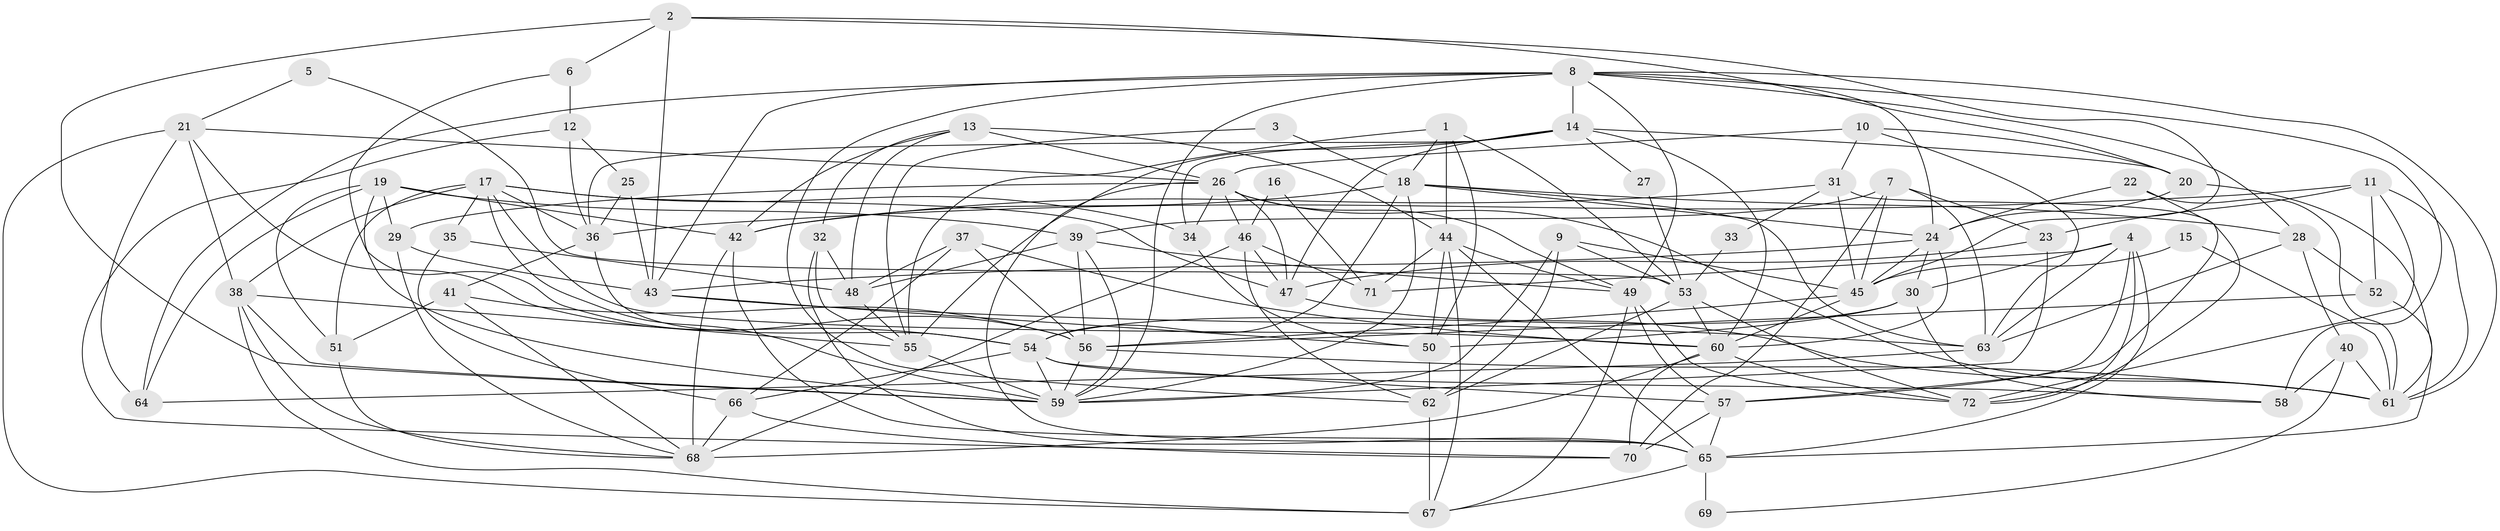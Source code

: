 // original degree distribution, {3: 0.22377622377622378, 2: 0.16083916083916083, 5: 0.22377622377622378, 6: 0.08391608391608392, 4: 0.25874125874125875, 7: 0.04195804195804196, 8: 0.006993006993006993}
// Generated by graph-tools (version 1.1) at 2025/50/03/09/25 03:50:09]
// undirected, 72 vertices, 199 edges
graph export_dot {
graph [start="1"]
  node [color=gray90,style=filled];
  1;
  2;
  3;
  4;
  5;
  6;
  7;
  8;
  9;
  10;
  11;
  12;
  13;
  14;
  15;
  16;
  17;
  18;
  19;
  20;
  21;
  22;
  23;
  24;
  25;
  26;
  27;
  28;
  29;
  30;
  31;
  32;
  33;
  34;
  35;
  36;
  37;
  38;
  39;
  40;
  41;
  42;
  43;
  44;
  45;
  46;
  47;
  48;
  49;
  50;
  51;
  52;
  53;
  54;
  55;
  56;
  57;
  58;
  59;
  60;
  61;
  62;
  63;
  64;
  65;
  66;
  67;
  68;
  69;
  70;
  71;
  72;
  1 -- 18 [weight=1.0];
  1 -- 44 [weight=1.0];
  1 -- 50 [weight=1.0];
  1 -- 53 [weight=1.0];
  1 -- 55 [weight=1.0];
  2 -- 6 [weight=1.0];
  2 -- 20 [weight=1.0];
  2 -- 43 [weight=1.0];
  2 -- 45 [weight=1.0];
  2 -- 59 [weight=1.0];
  3 -- 18 [weight=1.0];
  3 -- 55 [weight=1.0];
  4 -- 30 [weight=1.0];
  4 -- 57 [weight=1.0];
  4 -- 63 [weight=1.0];
  4 -- 65 [weight=1.0];
  4 -- 71 [weight=1.0];
  4 -- 72 [weight=1.0];
  5 -- 21 [weight=1.0];
  5 -- 53 [weight=1.0];
  6 -- 12 [weight=1.0];
  6 -- 56 [weight=1.0];
  7 -- 23 [weight=1.0];
  7 -- 39 [weight=1.0];
  7 -- 45 [weight=1.0];
  7 -- 63 [weight=1.0];
  7 -- 70 [weight=1.0];
  8 -- 14 [weight=2.0];
  8 -- 24 [weight=1.0];
  8 -- 28 [weight=1.0];
  8 -- 43 [weight=1.0];
  8 -- 49 [weight=1.0];
  8 -- 58 [weight=1.0];
  8 -- 59 [weight=1.0];
  8 -- 61 [weight=1.0];
  8 -- 62 [weight=1.0];
  8 -- 64 [weight=1.0];
  9 -- 45 [weight=1.0];
  9 -- 53 [weight=1.0];
  9 -- 59 [weight=1.0];
  9 -- 62 [weight=1.0];
  10 -- 20 [weight=1.0];
  10 -- 26 [weight=1.0];
  10 -- 31 [weight=1.0];
  10 -- 63 [weight=1.0];
  11 -- 23 [weight=1.0];
  11 -- 36 [weight=1.0];
  11 -- 52 [weight=1.0];
  11 -- 61 [weight=1.0];
  11 -- 72 [weight=1.0];
  12 -- 25 [weight=1.0];
  12 -- 36 [weight=1.0];
  12 -- 70 [weight=1.0];
  13 -- 26 [weight=2.0];
  13 -- 32 [weight=1.0];
  13 -- 42 [weight=1.0];
  13 -- 44 [weight=1.0];
  13 -- 48 [weight=1.0];
  14 -- 20 [weight=1.0];
  14 -- 27 [weight=1.0];
  14 -- 34 [weight=1.0];
  14 -- 36 [weight=1.0];
  14 -- 47 [weight=1.0];
  14 -- 55 [weight=1.0];
  14 -- 60 [weight=1.0];
  15 -- 45 [weight=1.0];
  15 -- 61 [weight=1.0];
  16 -- 46 [weight=1.0];
  16 -- 71 [weight=1.0];
  17 -- 34 [weight=1.0];
  17 -- 35 [weight=1.0];
  17 -- 36 [weight=1.0];
  17 -- 38 [weight=1.0];
  17 -- 47 [weight=1.0];
  17 -- 51 [weight=1.0];
  17 -- 59 [weight=1.0];
  17 -- 60 [weight=1.0];
  18 -- 24 [weight=1.0];
  18 -- 28 [weight=1.0];
  18 -- 42 [weight=1.0];
  18 -- 54 [weight=1.0];
  18 -- 59 [weight=1.0];
  18 -- 63 [weight=1.0];
  19 -- 29 [weight=1.0];
  19 -- 39 [weight=1.0];
  19 -- 42 [weight=1.0];
  19 -- 51 [weight=1.0];
  19 -- 59 [weight=1.0];
  19 -- 64 [weight=1.0];
  20 -- 24 [weight=1.0];
  20 -- 61 [weight=1.0];
  21 -- 26 [weight=1.0];
  21 -- 38 [weight=1.0];
  21 -- 54 [weight=1.0];
  21 -- 64 [weight=1.0];
  21 -- 67 [weight=1.0];
  22 -- 24 [weight=1.0];
  22 -- 57 [weight=1.0];
  22 -- 61 [weight=1.0];
  23 -- 47 [weight=1.0];
  23 -- 59 [weight=1.0];
  24 -- 30 [weight=1.0];
  24 -- 43 [weight=1.0];
  24 -- 45 [weight=1.0];
  24 -- 60 [weight=1.0];
  25 -- 36 [weight=1.0];
  25 -- 43 [weight=1.0];
  26 -- 29 [weight=1.0];
  26 -- 34 [weight=1.0];
  26 -- 46 [weight=1.0];
  26 -- 47 [weight=1.0];
  26 -- 49 [weight=1.0];
  26 -- 61 [weight=1.0];
  26 -- 65 [weight=1.0];
  27 -- 53 [weight=1.0];
  28 -- 40 [weight=1.0];
  28 -- 52 [weight=1.0];
  28 -- 63 [weight=1.0];
  29 -- 43 [weight=1.0];
  29 -- 68 [weight=1.0];
  30 -- 50 [weight=1.0];
  30 -- 54 [weight=1.0];
  30 -- 58 [weight=1.0];
  31 -- 33 [weight=1.0];
  31 -- 42 [weight=1.0];
  31 -- 45 [weight=1.0];
  31 -- 72 [weight=1.0];
  32 -- 48 [weight=1.0];
  32 -- 55 [weight=1.0];
  32 -- 65 [weight=1.0];
  33 -- 53 [weight=1.0];
  34 -- 50 [weight=1.0];
  35 -- 48 [weight=1.0];
  35 -- 66 [weight=1.0];
  36 -- 41 [weight=1.0];
  36 -- 54 [weight=1.0];
  37 -- 48 [weight=1.0];
  37 -- 56 [weight=1.0];
  37 -- 60 [weight=1.0];
  37 -- 66 [weight=1.0];
  38 -- 55 [weight=2.0];
  38 -- 59 [weight=1.0];
  38 -- 67 [weight=2.0];
  38 -- 68 [weight=1.0];
  39 -- 48 [weight=1.0];
  39 -- 49 [weight=1.0];
  39 -- 56 [weight=1.0];
  39 -- 59 [weight=1.0];
  40 -- 58 [weight=1.0];
  40 -- 61 [weight=1.0];
  40 -- 69 [weight=1.0];
  41 -- 51 [weight=1.0];
  41 -- 56 [weight=1.0];
  41 -- 68 [weight=1.0];
  42 -- 65 [weight=1.0];
  42 -- 68 [weight=1.0];
  43 -- 50 [weight=1.0];
  43 -- 63 [weight=1.0];
  44 -- 49 [weight=1.0];
  44 -- 50 [weight=1.0];
  44 -- 65 [weight=1.0];
  44 -- 67 [weight=1.0];
  44 -- 71 [weight=1.0];
  45 -- 56 [weight=1.0];
  45 -- 60 [weight=1.0];
  46 -- 47 [weight=1.0];
  46 -- 62 [weight=1.0];
  46 -- 68 [weight=1.0];
  46 -- 71 [weight=1.0];
  47 -- 61 [weight=1.0];
  48 -- 55 [weight=1.0];
  49 -- 57 [weight=1.0];
  49 -- 67 [weight=1.0];
  49 -- 72 [weight=1.0];
  50 -- 62 [weight=1.0];
  51 -- 68 [weight=1.0];
  52 -- 56 [weight=1.0];
  52 -- 65 [weight=2.0];
  53 -- 60 [weight=1.0];
  53 -- 62 [weight=1.0];
  53 -- 72 [weight=1.0];
  54 -- 57 [weight=1.0];
  54 -- 58 [weight=1.0];
  54 -- 59 [weight=1.0];
  54 -- 66 [weight=1.0];
  55 -- 59 [weight=1.0];
  56 -- 59 [weight=1.0];
  56 -- 61 [weight=1.0];
  57 -- 65 [weight=1.0];
  57 -- 70 [weight=1.0];
  60 -- 68 [weight=2.0];
  60 -- 70 [weight=1.0];
  60 -- 72 [weight=1.0];
  62 -- 67 [weight=1.0];
  63 -- 64 [weight=1.0];
  65 -- 67 [weight=1.0];
  65 -- 69 [weight=2.0];
  66 -- 68 [weight=1.0];
  66 -- 70 [weight=1.0];
}
